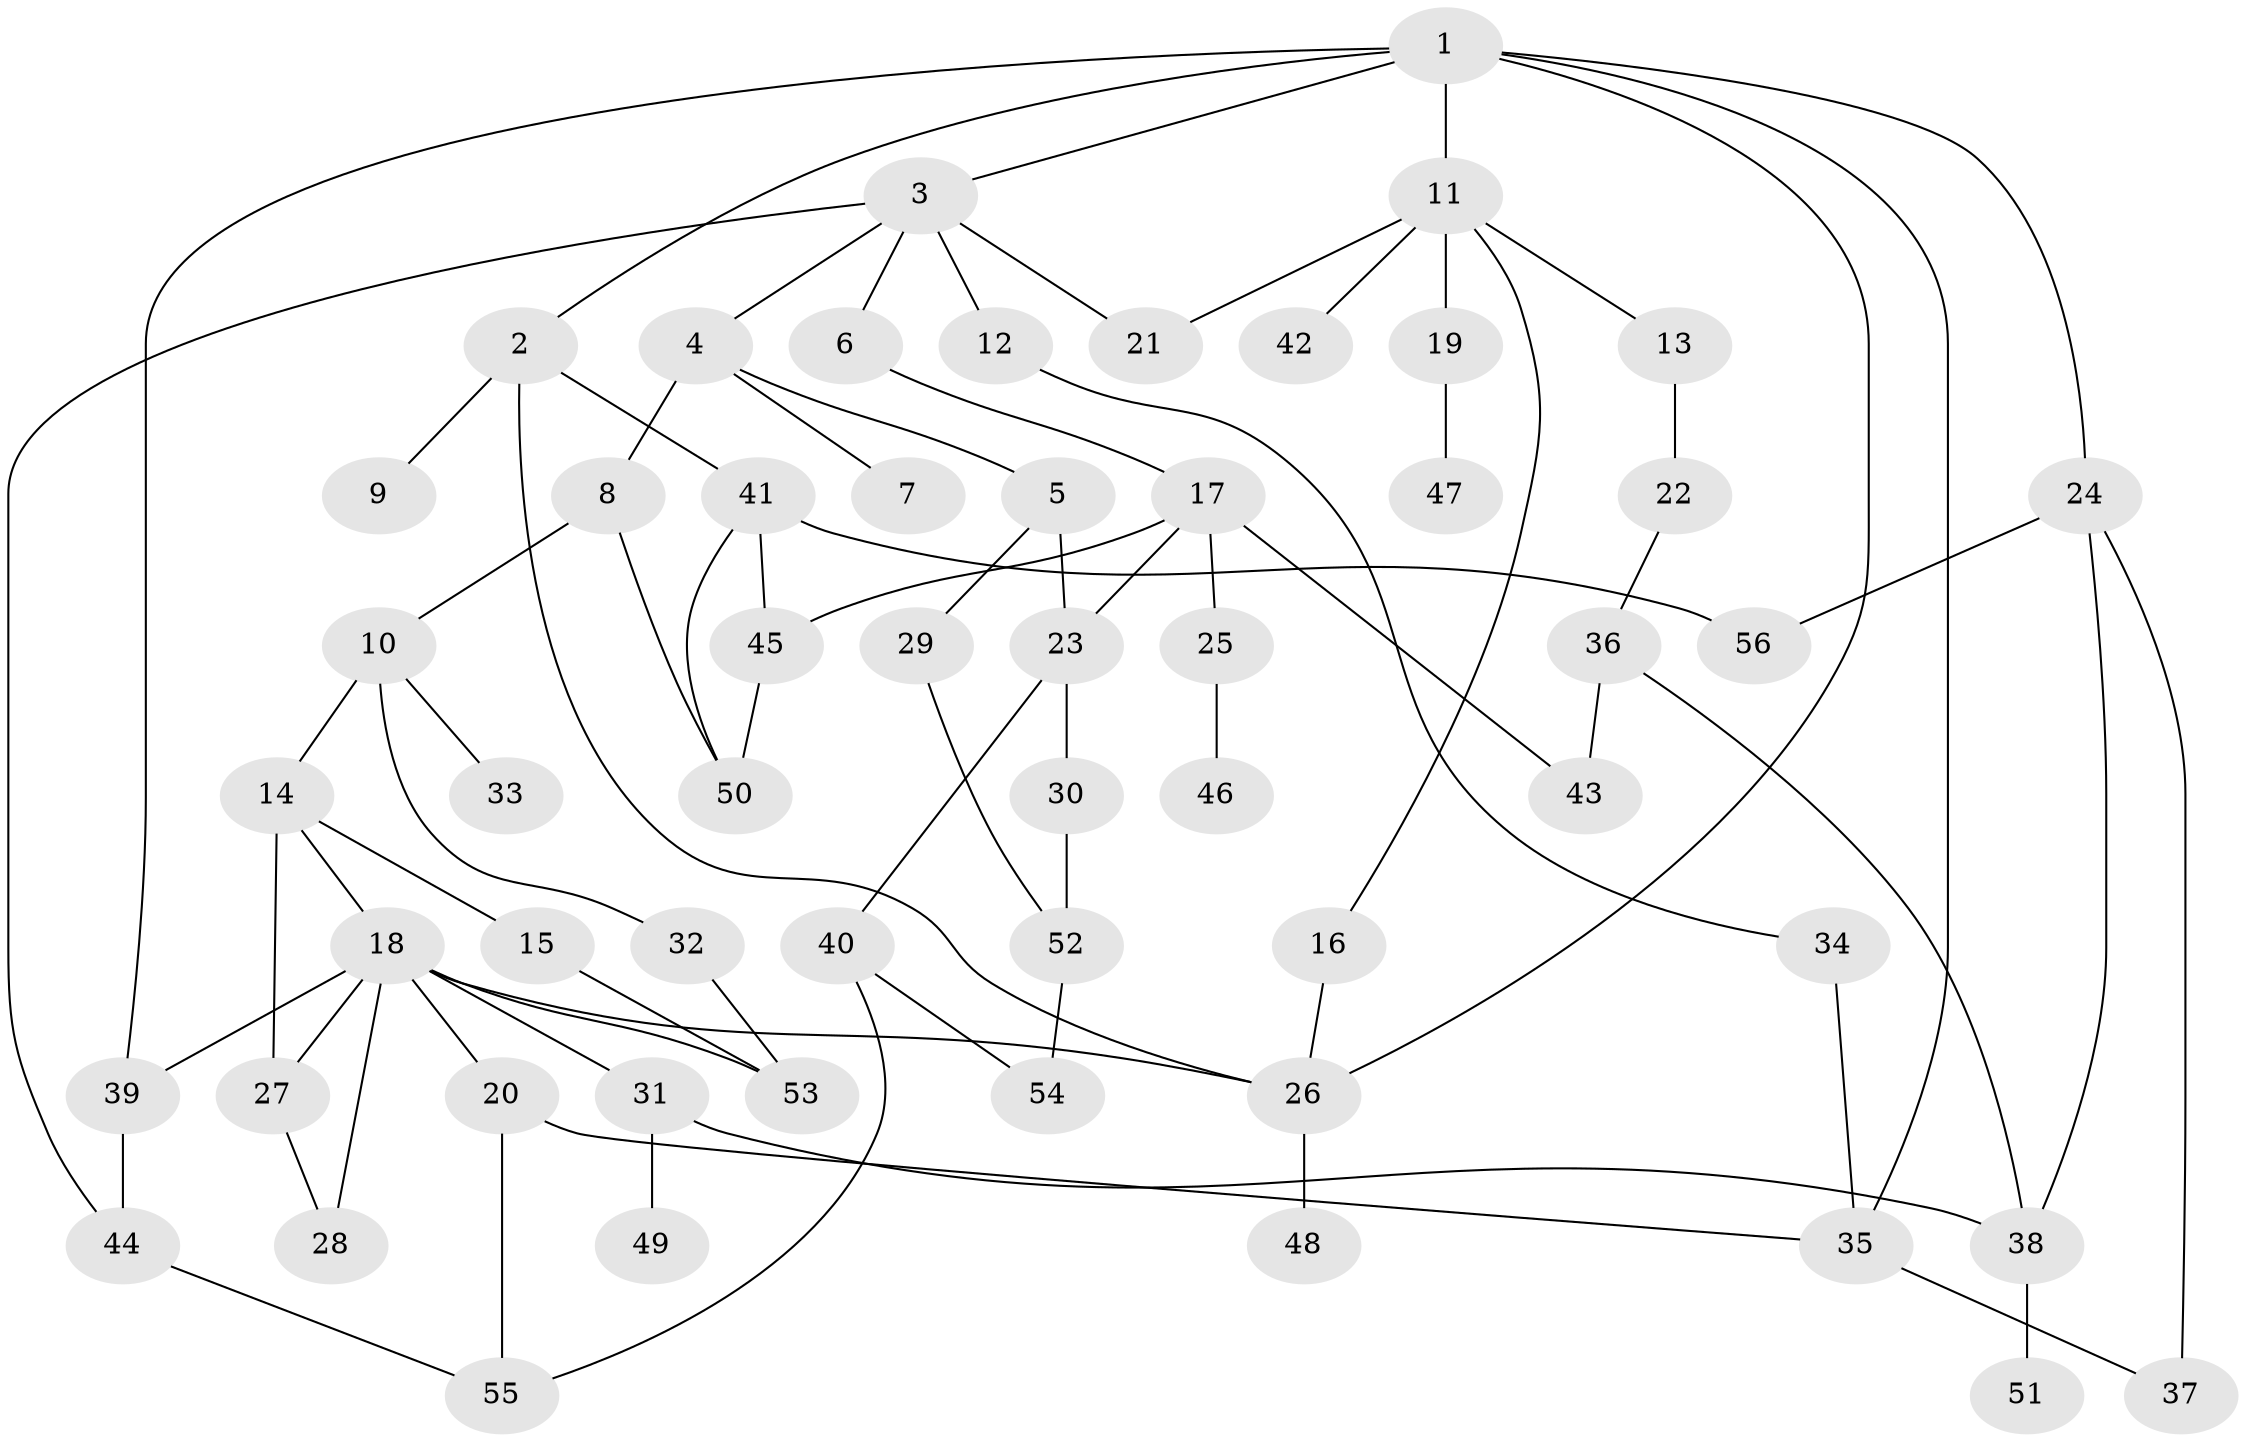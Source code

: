 // coarse degree distribution, {1: 0.2727272727272727, 2: 0.2727272727272727, 8: 0.030303030303030304, 7: 0.030303030303030304, 6: 0.030303030303030304, 4: 0.06060606060606061, 5: 0.12121212121212122, 3: 0.18181818181818182}
// Generated by graph-tools (version 1.1) at 2025/45/03/04/25 21:45:39]
// undirected, 56 vertices, 80 edges
graph export_dot {
graph [start="1"]
  node [color=gray90,style=filled];
  1;
  2;
  3;
  4;
  5;
  6;
  7;
  8;
  9;
  10;
  11;
  12;
  13;
  14;
  15;
  16;
  17;
  18;
  19;
  20;
  21;
  22;
  23;
  24;
  25;
  26;
  27;
  28;
  29;
  30;
  31;
  32;
  33;
  34;
  35;
  36;
  37;
  38;
  39;
  40;
  41;
  42;
  43;
  44;
  45;
  46;
  47;
  48;
  49;
  50;
  51;
  52;
  53;
  54;
  55;
  56;
  1 -- 2;
  1 -- 3;
  1 -- 11;
  1 -- 24;
  1 -- 35;
  1 -- 26;
  1 -- 39;
  2 -- 9;
  2 -- 26;
  2 -- 41;
  3 -- 4;
  3 -- 6;
  3 -- 12;
  3 -- 21;
  3 -- 44;
  4 -- 5;
  4 -- 7;
  4 -- 8;
  5 -- 23;
  5 -- 29;
  6 -- 17;
  8 -- 10;
  8 -- 50;
  10 -- 14;
  10 -- 32;
  10 -- 33;
  11 -- 13;
  11 -- 16;
  11 -- 19;
  11 -- 42;
  11 -- 21;
  12 -- 34;
  13 -- 22;
  14 -- 15;
  14 -- 18;
  14 -- 27;
  15 -- 53;
  16 -- 26;
  17 -- 25;
  17 -- 45;
  17 -- 43;
  17 -- 23;
  18 -- 20;
  18 -- 27;
  18 -- 28;
  18 -- 31;
  18 -- 39;
  18 -- 53;
  18 -- 26;
  19 -- 47;
  20 -- 55;
  20 -- 35;
  22 -- 36;
  23 -- 30;
  23 -- 40;
  24 -- 38;
  24 -- 37;
  24 -- 56;
  25 -- 46;
  26 -- 48;
  27 -- 28;
  29 -- 52;
  30 -- 52;
  31 -- 38;
  31 -- 49;
  32 -- 53;
  34 -- 35;
  35 -- 37;
  36 -- 43;
  36 -- 38;
  38 -- 51;
  39 -- 44;
  40 -- 55;
  40 -- 54;
  41 -- 56;
  41 -- 45;
  41 -- 50;
  44 -- 55;
  45 -- 50;
  52 -- 54;
}
